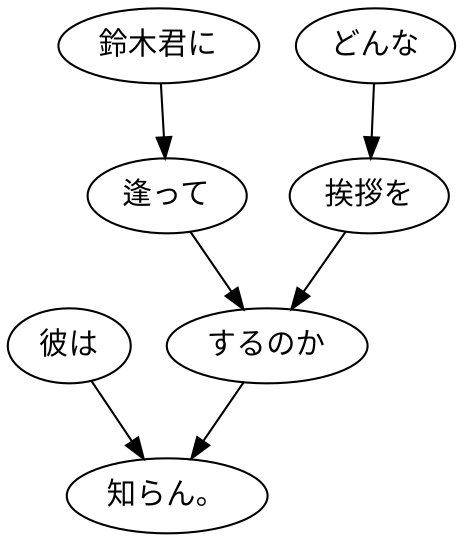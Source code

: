 digraph graph5286 {
	node0 [label="彼は"];
	node1 [label="鈴木君に"];
	node2 [label="逢って"];
	node3 [label="どんな"];
	node4 [label="挨拶を"];
	node5 [label="するのか"];
	node6 [label="知らん。"];
	node0 -> node6;
	node1 -> node2;
	node2 -> node5;
	node3 -> node4;
	node4 -> node5;
	node5 -> node6;
}
